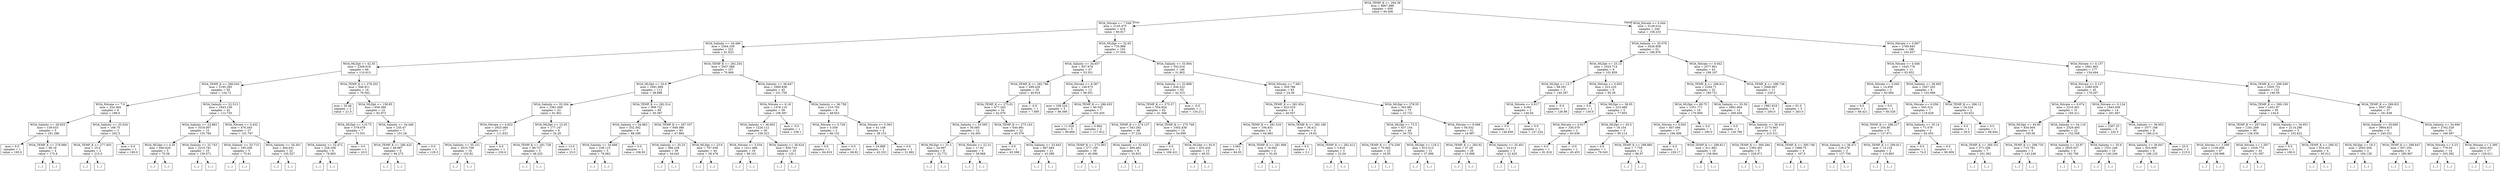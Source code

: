 digraph Tree {
node [shape=box] ;
0 [label="WOA_TEMP_K <= 294.36\nmse = 4667.988\nsamples = 656\nvalue = 95.406"] ;
1 [label="WOA_Nitrate <= 7.549\nmse = 2145.475\nsamples = 416\nvalue = 60.917"] ;
0 -> 1 [labeldistance=2.5, labelangle=45, headlabel="True"] ;
2 [label="WOA_Salinity <= 34.486\nmse = 2444.339\nsamples = 223\nvalue = 81.623"] ;
1 -> 2 ;
3 [label="WOA_MLDpt <= 42.55\nmse = 2309.918\nsamples = 66\nvalue = 110.613"] ;
2 -> 3 ;
4 [label="WOA_TEMP_K <= 280.043\nmse = 2195.285\nsamples = 50\nvalue = 124.72"] ;
3 -> 4 ;
5 [label="WOA_Nitrate <= 7.0\nmse = 254.364\nsamples = 8\nvalue = 189.0"] ;
4 -> 5 ;
6 [label="WOA_Salinity <= 28.925\nmse = 139.633\nsamples = 5\nvalue = 181.286"] ;
5 -> 6 ;
7 [label="mse = 0.0\nsamples = 1\nvalue = 195.0"] ;
6 -> 7 ;
8 [label="WOA_TEMP_K <= 278.889\nmse = 90.16\nsamples = 4\nvalue = 175.8"] ;
6 -> 8 ;
9 [label="(...)"] ;
8 -> 9 ;
12 [label="(...)"] ;
8 -> 12 ;
13 [label="WOA_Salinity <= 33.534\nmse = 168.75\nsamples = 3\nvalue = 202.5"] ;
5 -> 13 ;
14 [label="WOA_TEMP_K <= 277.403\nmse = 25.0\nsamples = 2\nvalue = 215.0"] ;
13 -> 14 ;
15 [label="(...)"] ;
14 -> 15 ;
16 [label="(...)"] ;
14 -> 16 ;
17 [label="mse = 0.0\nsamples = 1\nvalue = 190.0"] ;
13 -> 17 ;
18 [label="WOA_Salinity <= 32.513\nmse = 1643.159\nsamples = 42\nvalue = 112.735"] ;
4 -> 18 ;
19 [label="WOA_Salinity <= 23.883\nmse = 3316.007\nsamples = 15\nvalue = 135.784"] ;
18 -> 19 ;
20 [label="WOA_MLDpt <= 4.35\nmse = 640.626\nsamples = 5\nvalue = 70.58"] ;
19 -> 20 ;
21 [label="(...)"] ;
20 -> 21 ;
22 [label="(...)"] ;
20 -> 22 ;
29 [label="WOA_Salinity <= 31.743\nmse = 2210.781\nsamples = 10\nvalue = 159.071"] ;
19 -> 29 ;
30 [label="(...)"] ;
29 -> 30 ;
41 [label="(...)"] ;
29 -> 41 ;
48 [label="WOA_Nitrate <= 0.432\nmse = 476.345\nsamples = 27\nvalue = 101.787"] ;
18 -> 48 ;
49 [label="WOA_Salinity <= 33.715\nmse = 195.209\nsamples = 5\nvalue = 75.61"] ;
48 -> 49 ;
50 [label="(...)"] ;
49 -> 50 ;
57 [label="(...)"] ;
49 -> 57 ;
58 [label="WOA_Salinity <= 34.301\nmse = 404.631\nsamples = 22\nvalue = 105.527"] ;
48 -> 58 ;
59 [label="(...)"] ;
58 -> 59 ;
100 [label="(...)"] ;
58 -> 100 ;
101 [label="WOA_TEMP_K <= 278.202\nmse = 946.811\nsamples = 16\nvalue = 76.562"] ;
3 -> 101 ;
102 [label="mse = 20.48\nsamples = 2\nvalue = 21.0"] ;
101 -> 102 ;
103 [label="WOA_MLDpt <= 158.85\nmse = 656.386\nsamples = 14\nvalue = 82.973"] ;
101 -> 103 ;
104 [label="WOA_MLDpt <= 110.75\nmse = 579.078\nsamples = 7\nvalue = 71.531"] ;
103 -> 104 ;
105 [label="WOA_Salinity <= 32.472\nmse = 228.258\nsamples = 6\nvalue = 78.893"] ;
104 -> 105 ;
106 [label="(...)"] ;
105 -> 106 ;
107 [label="(...)"] ;
105 -> 107 ;
116 [label="mse = 0.0\nsamples = 1\nvalue = 20.0"] ;
104 -> 116 ;
117 [label="WOA_Salinity <= 34.446\nmse = 235.47\nsamples = 7\nvalue = 101.28"] ;
103 -> 117 ;
118 [label="WOA_TEMP_K <= 280.425\nmse = 48.987\nsamples = 6\nvalue = 94.275"] ;
117 -> 118 ;
119 [label="(...)"] ;
118 -> 119 ;
120 [label="(...)"] ;
118 -> 120 ;
127 [label="mse = 0.0\nsamples = 1\nvalue = 129.3"] ;
117 -> 127 ;
128 [label="WOA_TEMP_K <= 292.254\nmse = 2057.588\nsamples = 157\nvalue = 70.669"] ;
2 -> 128 ;
129 [label="WOA_MLDpt <= 20.6\nmse = 1691.869\nsamples = 112\nvalue = 58.888"] ;
128 -> 129 ;
130 [label="WOA_Salinity <= 35.204\nmse = 3361.008\nsamples = 23\nvalue = 91.801"] ;
129 -> 130 ;
131 [label="WOA_Nitrate <= 4.922\nmse = 2925.084\nsamples = 17\nvalue = 111.632"] ;
130 -> 131 ;
132 [label="WOA_Salinity <= 35.151\nmse = 2015.706\nsamples = 16\nvalue = 102.82"] ;
131 -> 132 ;
133 [label="(...)"] ;
132 -> 133 ;
158 [label="(...)"] ;
132 -> 158 ;
159 [label="mse = 0.0\nsamples = 1\nvalue = 230.6"] ;
131 -> 159 ;
160 [label="WOA_MLDpt <= 15.05\nmse = 177.147\nsamples = 6\nvalue = 34.29"] ;
130 -> 160 ;
161 [label="WOA_TEMP_K <= 291.728\nmse = 99.727\nsamples = 3\nvalue = 48.225"] ;
160 -> 161 ;
162 [label="(...)"] ;
161 -> 162 ;
165 [label="(...)"] ;
161 -> 165 ;
166 [label="mse = 13.0\nsamples = 3\nvalue = 25.0"] ;
160 -> 166 ;
167 [label="WOA_TEMP_K <= 282.514\nmse = 908.722\nsamples = 89\nvalue = 50.387"] ;
129 -> 167 ;
168 [label="WOA_Salinity <= 34.963\nmse = 332.302\nsamples = 6\nvalue = 88.299"] ;
167 -> 168 ;
169 [label="WOA_Salinity <= 34.688\nmse = 238.115\nsamples = 5\nvalue = 78.983"] ;
168 -> 169 ;
170 [label="(...)"] ;
169 -> 170 ;
175 [label="(...)"] ;
169 -> 175 ;
176 [label="mse = 0.0\nsamples = 1\nvalue = 106.93"] ;
168 -> 176 ;
177 [label="WOA_TEMP_K <= 287.337\nmse = 848.386\nsamples = 83\nvalue = 47.984"] ;
167 -> 177 ;
178 [label="WOA_Salinity <= 35.23\nmse = 589.239\nsamples = 39\nvalue = 34.445"] ;
177 -> 178 ;
179 [label="(...)"] ;
178 -> 179 ;
198 [label="(...)"] ;
178 -> 198 ;
225 [label="WOA_MLDpt <= 23.6\nmse = 797.038\nsamples = 44\nvalue = 58.478"] ;
177 -> 225 ;
226 [label="(...)"] ;
225 -> 226 ;
229 [label="(...)"] ;
225 -> 229 ;
300 [label="WOA_Salinity <= 36.647\nmse = 1689.838\nsamples = 45\nvalue = 101.759"] ;
128 -> 300 ;
301 [label="WOA_Nitrate <= 6.18\nmse = 1478.116\nsamples = 39\nvalue = 108.397"] ;
300 -> 301 ;
302 [label="WOA_Salinity <= 36.603\nmse = 1226.112\nsamples = 38\nvalue = 106.323"] ;
301 -> 302 ;
303 [label="WOA_Nitrate <= 3.334\nmse = 1411.466\nsamples = 18\nvalue = 89.101"] ;
302 -> 303 ;
304 [label="(...)"] ;
303 -> 304 ;
325 [label="(...)"] ;
303 -> 325 ;
332 [label="WOA_Salinity <= 36.624\nmse = 650.743\nsamples = 20\nvalue = 120.1"] ;
302 -> 332 ;
333 [label="(...)"] ;
332 -> 333 ;
348 [label="(...)"] ;
332 -> 348 ;
355 [label="mse = -0.0\nsamples = 1\nvalue = 239.1"] ;
301 -> 355 ;
356 [label="WOA_Salinity <= 36.758\nmse = 210.793\nsamples = 6\nvalue = 48.653"] ;
300 -> 356 ;
357 [label="WOA_Nitrate <= 0.728\nmse = 3.559\nsamples = 2\nvalue = 66.152"] ;
356 -> 357 ;
358 [label="mse = 0.0\nsamples = 1\nvalue = 64.818"] ;
357 -> 358 ;
359 [label="mse = 0.0\nsamples = 1\nvalue = 68.82"] ;
357 -> 359 ;
360 [label="WOA_Nitrate <= 0.363\nmse = 41.148\nsamples = 4\nvalue = 38.153"] ;
356 -> 360 ;
361 [label="mse = 24.889\nsamples = 3\nvalue = 42.333"] ;
360 -> 361 ;
362 [label="mse = 0.0\nsamples = 1\nvalue = 31.882"] ;
360 -> 362 ;
363 [label="WOA_MLDpt <= 32.65\nmse = 735.888\nsamples = 193\nvalue = 37.034"] ;
1 -> 363 ;
364 [label="WOA_Salinity <= 34.657\nmse = 957.679\nsamples = 47\nvalue = 53.351"] ;
363 -> 364 ;
365 [label="WOA_TEMP_K <= 282.786\nmse = 499.426\nsamples = 35\nvalue = 40.918"] ;
364 -> 365 ;
366 [label="WOA_TEMP_K <= 273.01\nmse = 477.343\nsamples = 34\nvalue = 42.076"] ;
365 -> 366 ;
367 [label="WOA_Salinity <= 33.595\nmse = 30.083\nsamples = 12\nvalue = 34.493"] ;
366 -> 367 ;
368 [label="WOA_MLDpt <= 31.5\nmse = 24.097\nsamples = 8\nvalue = 32.772"] ;
367 -> 368 ;
369 [label="(...)"] ;
368 -> 369 ;
372 [label="(...)"] ;
368 -> 372 ;
375 [label="WOA_Nitrate <= 22.31\nmse = 17.92\nsamples = 4\nvalue = 38.968"] ;
367 -> 375 ;
376 [label="(...)"] ;
375 -> 376 ;
377 [label="(...)"] ;
375 -> 377 ;
382 [label="WOA_TEMP_K <= 273.143\nmse = 644.981\nsamples = 22\nvalue = 45.576"] ;
366 -> 382 ;
383 [label="mse = 0.0\nsamples = 1\nvalue = 65.588"] ;
382 -> 383 ;
384 [label="WOA_Salinity <= 33.443\nmse = 667.694\nsamples = 21\nvalue = 43.289"] ;
382 -> 384 ;
385 [label="(...)"] ;
384 -> 385 ;
388 [label="(...)"] ;
384 -> 388 ;
401 [label="mse = -0.0\nsamples = 1\nvalue = 7.895"] ;
365 -> 401 ;
402 [label="WOA_Nitrate <= 8.387\nmse = 149.673\nsamples = 12\nvalue = 96.501"] ;
364 -> 402 ;
403 [label="mse = 109.224\nsamples = 5\nvalue = 86.566"] ;
402 -> 403 ;
404 [label="WOA_TEMP_K <= 286.635\nmse = 60.545\nsamples = 7\nvalue = 103.455"] ;
402 -> 404 ;
405 [label="mse = 11.028\nsamples = 5\nvalue = 99.866"] ;
404 -> 405 ;
406 [label="mse = 0.964\nsamples = 2\nvalue = 117.812"] ;
404 -> 406 ;
407 [label="WOA_Salinity <= 33.904\nmse = 552.016\nsamples = 146\nvalue = 31.802"] ;
363 -> 407 ;
408 [label="WOA_Salinity <= 33.899\nmse = 636.222\nsamples = 63\nvalue = 42.315"] ;
407 -> 408 ;
409 [label="WOA_TEMP_K <= 275.57\nmse = 554.824\nsamples = 62\nvalue = 41.368"] ;
408 -> 409 ;
410 [label="WOA_TEMP_K <= 274.137\nmse = 343.292\nsamples = 48\nvalue = 37.224"] ;
409 -> 410 ;
411 [label="WOA_TEMP_K <= 273.563\nmse = 277.159\nsamples = 39\nvalue = 40.086"] ;
410 -> 411 ;
412 [label="(...)"] ;
411 -> 412 ;
459 [label="(...)"] ;
411 -> 459 ;
464 [label="WOA_Salinity <= 33.823\nmse = 406.462\nsamples = 9\nvalue = 20.833"] ;
410 -> 464 ;
465 [label="(...)"] ;
464 -> 465 ;
470 [label="(...)"] ;
464 -> 470 ;
479 [label="WOA_TEMP_K <= 275.749\nmse = 1002.438\nsamples = 14\nvalue = 54.699"] ;
409 -> 479 ;
480 [label="mse = 0.0\nsamples = 1\nvalue = 168.421"] ;
479 -> 480 ;
481 [label="WOA_MLDpt <= 83.6\nmse = 433.434\nsamples = 13\nvalue = 49.53"] ;
479 -> 481 ;
482 [label="(...)"] ;
481 -> 482 ;
495 [label="(...)"] ;
481 -> 495 ;
506 [label="mse = -0.0\nsamples = 1\nvalue = 134.211"] ;
408 -> 506 ;
507 [label="WOA_Nitrate <= 7.681\nmse = 359.786\nsamples = 83\nvalue = 24.39"] ;
407 -> 507 ;
508 [label="WOA_TEMP_K <= 281.954\nmse = 622.019\nsamples = 8\nvalue = 40.557"] ;
507 -> 508 ;
509 [label="WOA_TEMP_K <= 281.516\nmse = 194.831\nsamples = 4\nvalue = 64.983"] ;
508 -> 509 ;
510 [label="mse = 3.063\nsamples = 2\nvalue = 84.05"] ;
509 -> 510 ;
511 [label="WOA_TEMP_K <= 281.908\nmse = 18.062\nsamples = 2\nvalue = 55.45"] ;
509 -> 511 ;
512 [label="(...)"] ;
511 -> 512 ;
513 [label="(...)"] ;
511 -> 513 ;
514 [label="WOA_TEMP_K <= 282.186\nmse = 38.411\nsamples = 4\nvalue = 19.62"] ;
508 -> 514 ;
515 [label="mse = 0.0\nsamples = 1\nvalue = 5.1"] ;
514 -> 515 ;
516 [label="WOA_TEMP_K <= 282.412\nmse = 3.818\nsamples = 3\nvalue = 22.04"] ;
514 -> 516 ;
517 [label="(...)"] ;
516 -> 517 ;
518 [label="(...)"] ;
516 -> 518 ;
521 [label="WOA_MLDpt <= 278.55\nmse = 302.981\nsamples = 75\nvalue = 22.722"] ;
507 -> 521 ;
522 [label="WOA_MLDpt <= 73.5\nmse = 437.154\nsamples = 44\nvalue = 26.752"] ;
521 -> 522 ;
523 [label="WOA_TEMP_K <= 274.258\nmse = 70.662\nsamples = 23\nvalue = 16.95"] ;
522 -> 523 ;
524 [label="(...)"] ;
523 -> 524 ;
529 [label="(...)"] ;
523 -> 529 ;
564 [label="WOA_MLDpt <= 118.2\nmse = 615.513\nsamples = 21\nvalue = 37.099"] ;
522 -> 564 ;
565 [label="(...)"] ;
564 -> 565 ;
584 [label="(...)"] ;
564 -> 584 ;
603 [label="WOA_Nitrate <= 9.068\nmse = 56.032\nsamples = 31\nvalue = 16.987"] ;
521 -> 603 ;
604 [label="WOA_TEMP_K <= 283.62\nmse = 57.28\nsamples = 28\nvalue = 15.998"] ;
603 -> 604 ;
605 [label="(...)"] ;
604 -> 605 ;
616 [label="(...)"] ;
604 -> 616 ;
621 [label="WOA_Salinity <= 35.401\nmse = 14.214\nsamples = 3\nvalue = 22.425"] ;
603 -> 621 ;
622 [label="(...)"] ;
621 -> 622 ;
623 [label="(...)"] ;
621 -> 623 ;
624 [label="WOA_Nitrate <= 0.044\nmse = 3149.014\nsamples = 240\nvalue = 158.233"] ;
0 -> 624 [labeldistance=2.5, labelangle=-45, headlabel="False"] ;
625 [label="WOA_Salinity <= 35.076\nmse = 3428.858\nsamples = 52\nvalue = 186.876"] ;
624 -> 625 ;
626 [label="WOA_MLDpt <= 25.15\nmse = 1025.714\nsamples = 9\nvalue = 101.859"] ;
625 -> 626 ;
627 [label="WOA_MLDpt <= 13.7\nmse = 88.591\nsamples = 3\nvalue = 140.287"] ;
626 -> 627 ;
628 [label="WOA_Nitrate <= 0.017\nmse = 0.081\nsamples = 2\nvalue = 146.94"] ;
627 -> 628 ;
629 [label="mse = 0.0\nsamples = 1\nvalue = 146.656"] ;
628 -> 629 ;
630 [label="mse = 0.0\nsamples = 1\nvalue = 147.224"] ;
628 -> 630 ;
631 [label="mse = -0.0\nsamples = 1\nvalue = 126.98"] ;
627 -> 631 ;
632 [label="WOA_Nitrate <= 0.005\nmse = 523.225\nsamples = 6\nvalue = 85.39"] ;
626 -> 632 ;
633 [label="mse = 0.0\nsamples = 1\nvalue = 130.0"] ;
632 -> 633 ;
634 [label="WOA_MLDpt <= 38.05\nmse = 223.468\nsamples = 5\nvalue = 77.955"] ;
632 -> 634 ;
635 [label="WOA_Nitrate <= 0.017\nmse = 330.579\nsamples = 2\nvalue = 63.636"] ;
634 -> 635 ;
636 [label="mse = 0.0\nsamples = 1\nvalue = 81.818"] ;
635 -> 636 ;
637 [label="mse = -0.0\nsamples = 1\nvalue = 45.455"] ;
635 -> 637 ;
638 [label="WOA_MLDpt <= 45.0\nmse = 16.154\nsamples = 3\nvalue = 85.114"] ;
634 -> 638 ;
639 [label="mse = 0.0\nsamples = 1\nvalue = 79.545"] ;
638 -> 639 ;
640 [label="WOA_TEMP_K <= 298.885\nmse = 7.759\nsamples = 2\nvalue = 86.97"] ;
638 -> 640 ;
641 [label="(...)"] ;
640 -> 641 ;
642 [label="(...)"] ;
640 -> 642 ;
643 [label="WOA_Nitrate <= 0.042\nmse = 2577.801\nsamples = 43\nvalue = 199.197"] ;
625 -> 643 ;
644 [label="WOA_TEMP_K <= 299.611\nmse = 2204.71\nsamples = 32\nvalue = 185.721"] ;
643 -> 644 ;
645 [label="WOA_MLDpt <= 69.75\nmse = 1351.771\nsamples = 18\nvalue = 170.909"] ;
644 -> 645 ;
646 [label="WOA_Nitrate <= 0.002\nmse = 857.094\nsamples = 17\nvalue = 166.498"] ;
645 -> 646 ;
647 [label="mse = 0.0\nsamples = 1\nvalue = 229.17"] ;
646 -> 647 ;
648 [label="WOA_TEMP_K <= 298.811\nmse = 411.882\nsamples = 16\nvalue = 158.664"] ;
646 -> 648 ;
649 [label="(...)"] ;
648 -> 649 ;
666 [label="(...)"] ;
648 -> 666 ;
669 [label="mse = 0.0\nsamples = 1\nvalue = 290.0"] ;
645 -> 669 ;
670 [label="WOA_Salinity <= 35.59\nmse = 2661.604\nsamples = 14\nvalue = 206.459"] ;
644 -> 670 ;
671 [label="mse = 0.0\nsamples = 1\nvalue = 126.786"] ;
670 -> 671 ;
672 [label="WOA_Salinity <= 36.416\nmse = 2173.663\nsamples = 13\nvalue = 215.311"] ;
670 -> 672 ;
673 [label="WOA_TEMP_K <= 300.284\nmse = 1392.491\nsamples = 9\nvalue = 228.971"] ;
672 -> 673 ;
674 [label="(...)"] ;
673 -> 674 ;
675 [label="(...)"] ;
673 -> 675 ;
680 [label="WOA_TEMP_K <= 300.749\nmse = 1968.75\nsamples = 4\nvalue = 167.5"] ;
672 -> 680 ;
681 [label="(...)"] ;
680 -> 681 ;
682 [label="(...)"] ;
680 -> 682 ;
683 [label="WOA_TEMP_K <= 298.726\nmse = 2066.667\nsamples = 11\nvalue = 230.0"] ;
643 -> 683 ;
684 [label="mse = 1981.818\nsamples = 6\nvalue = 200.0"] ;
683 -> 684 ;
685 [label="mse = 81.0\nsamples = 5\nvalue = 263.0"] ;
683 -> 685 ;
686 [label="WOA_Nitrate <= 0.067\nmse = 2789.845\nsamples = 188\nvalue = 150.457"] ;
624 -> 686 ;
687 [label="WOA_Nitrate <= 0.046\nmse = 1045.776\nsamples = 11\nvalue = 92.652"] ;
686 -> 687 ;
688 [label="WOA_Nitrate <= 0.045\nmse = 14.958\nsamples = 2\nvalue = 63.684"] ;
687 -> 688 ;
689 [label="mse = 0.0\nsamples = 1\nvalue = 68.421"] ;
688 -> 689 ;
690 [label="mse = 0.0\nsamples = 1\nvalue = 60.526"] ;
688 -> 690 ;
691 [label="WOA_Salinity <= 36.693\nmse = 1007.202\nsamples = 9\nvalue = 102.998"] ;
687 -> 691 ;
692 [label="WOA_Nitrate <= 0.058\nmse = 545.314\nsamples = 7\nvalue = 118.628"] ;
691 -> 692 ;
693 [label="WOA_TEMP_K <= 298.217\nmse = 254.86\nsamples = 5\nvalue = 127.671"] ;
692 -> 693 ;
694 [label="WOA_Salinity <= 36.471\nmse = 129.278\nsamples = 3\nvalue = 137.756"] ;
693 -> 694 ;
695 [label="(...)"] ;
694 -> 695 ;
698 [label="(...)"] ;
694 -> 698 ;
699 [label="WOA_TEMP_K <= 299.911\nmse = 12.134\nsamples = 2\nvalue = 110.863"] ;
693 -> 699 ;
700 [label="(...)"] ;
699 -> 700 ;
701 [label="(...)"] ;
699 -> 701 ;
702 [label="WOA_Salinity <= 35.14\nmse = 71.479\nsamples = 2\nvalue = 82.455"] ;
692 -> 702 ;
703 [label="mse = 0.0\nsamples = 1\nvalue = 74.0"] ;
702 -> 703 ;
704 [label="mse = 0.0\nsamples = 1\nvalue = 90.909"] ;
702 -> 704 ;
705 [label="WOA_TEMP_K <= 296.12\nmse = 24.224\nsamples = 2\nvalue = 63.922"] ;
691 -> 705 ;
706 [label="mse = 0.0\nsamples = 1\nvalue = 59.0"] ;
705 -> 706 ;
707 [label="mse = 0.0\nsamples = 1\nvalue = 68.844"] ;
705 -> 707 ;
708 [label="WOA_Nitrate <= 0.137\nmse = 2661.965\nsamples = 177\nvalue = 154.494"] ;
686 -> 708 ;
709 [label="WOA_Nitrate <= 0.127\nmse = 2380.939\nsamples = 45\nvalue = 178.207"] ;
708 -> 709 ;
710 [label="WOA_Nitrate <= 0.074\nmse = 2210.401\nsamples = 31\nvalue = 165.411"] ;
709 -> 710 ;
711 [label="WOA_MLDpt <= 44.95\nmse = 834.004\nsamples = 9\nvalue = 193.06"] ;
710 -> 711 ;
712 [label="WOA_TEMP_K <= 300.331\nmse = 371.208\nsamples = 7\nvalue = 201.362"] ;
711 -> 712 ;
713 [label="(...)"] ;
712 -> 713 ;
716 [label="(...)"] ;
712 -> 716 ;
719 [label="WOA_TEMP_K <= 298.735\nmse = 715.781\nsamples = 2\nvalue = 143.246"] ;
711 -> 719 ;
720 [label="(...)"] ;
719 -> 720 ;
721 [label="(...)"] ;
719 -> 721 ;
722 [label="WOA_Salinity <= 34.116\nmse = 2329.493\nsamples = 22\nvalue = 152.508"] ;
710 -> 722 ;
723 [label="WOA_Salinity <= 33.87\nmse = 2835.037\nsamples = 6\nvalue = 192.798"] ;
722 -> 723 ;
724 [label="(...)"] ;
723 -> 724 ;
725 [label="(...)"] ;
723 -> 725 ;
728 [label="WOA_Salinity <= 35.6\nmse = 1531.248\nsamples = 16\nvalue = 140.246"] ;
722 -> 728 ;
729 [label="(...)"] ;
728 -> 729 ;
744 [label="(...)"] ;
728 -> 744 ;
755 [label="WOA_Nitrate <= 0.134\nmse = 1843.056\nsamples = 14\nvalue = 201.667"] ;
709 -> 755 ;
756 [label="mse = 2307.25\nsamples = 6\nvalue = 220.5"] ;
755 -> 756 ;
757 [label="WOA_Salinity <= 36.653\nmse = 1077.168\nsamples = 8\nvalue = 188.214"] ;
755 -> 757 ;
758 [label="WOA_Salinity <= 36.647\nmse = 924.609\nsamples = 6\nvalue = 168.125"] ;
757 -> 758 ;
759 [label="(...)"] ;
758 -> 759 ;
762 [label="(...)"] ;
758 -> 762 ;
763 [label="mse = 25.0\nsamples = 2\nvalue = 215.0"] ;
757 -> 763 ;
764 [label="WOA_TEMP_K <= 299.549\nmse = 2505.731\nsamples = 132\nvalue = 146.59"] ;
708 -> 764 ;
765 [label="WOA_TEMP_K <= 299.159\nmse = 1451.97\nsamples = 95\nvalue = 134.6"] ;
764 -> 765 ;
766 [label="WOA_TEMP_K <= 297.044\nmse = 1241.269\nsamples = 90\nvalue = 138.339"] ;
765 -> 766 ;
767 [label="WOA_Nitrate <= 3.599\nmse = 1156.856\nsamples = 47\nvalue = 126.998"] ;
766 -> 767 ;
768 [label="(...)"] ;
767 -> 768 ;
845 [label="(...)"] ;
767 -> 845 ;
846 [label="WOA_Nitrate <= 1.597\nmse = 1028.773\nsamples = 43\nvalue = 151.097"] ;
766 -> 846 ;
847 [label="(...)"] ;
846 -> 847 ;
914 [label="(...)"] ;
846 -> 914 ;
917 [label="WOA_Salinity <= 34.951\nmse = 2114.286\nsamples = 5\nvalue = 102.822"] ;
765 -> 917 ;
918 [label="mse = 0.0\nsamples = 1\nvalue = 180.0"] ;
917 -> 918 ;
919 [label="WOA_TEMP_K <= 299.32\nmse = 910.431\nsamples = 4\nvalue = 85.012"] ;
917 -> 919 ;
920 [label="(...)"] ;
919 -> 920 ;
921 [label="(...)"] ;
919 -> 921 ;
926 [label="WOA_TEMP_K <= 299.831\nmse = 3937.381\nsamples = 37\nvalue = 181.638"] ;
764 -> 926 ;
927 [label="WOA_Salinity <= 35.609\nmse = 3864.815\nsamples = 6\nvalue = 245.231"] ;
926 -> 927 ;
928 [label="WOA_MLDpt <= 18.3\nmse = 2003.504\nsamples = 2\nvalue = 184.128"] ;
927 -> 928 ;
929 [label="(...)"] ;
928 -> 929 ;
930 [label="(...)"] ;
928 -> 930 ;
931 [label="WOA_TEMP_K <= 299.647\nmse = 957.202\nsamples = 4\nvalue = 285.967"] ;
927 -> 931 ;
932 [label="(...)"] ;
931 -> 932 ;
933 [label="(...)"] ;
931 -> 933 ;
936 [label="WOA_Salinity <= 34.606\nmse = 2762.529\nsamples = 31\nvalue = 166.497"] ;
926 -> 936 ;
937 [label="WOA_Nitrate <= 0.23\nmse = 779.03\nsamples = 14\nvalue = 203.382"] ;
936 -> 937 ;
938 [label="(...)"] ;
937 -> 938 ;
947 [label="(...)"] ;
937 -> 947 ;
962 [label="WOA_Nitrate <= 2.395\nmse = 2024.931\nsamples = 17\nvalue = 129.611"] ;
936 -> 962 ;
963 [label="(...)"] ;
962 -> 963 ;
990 [label="(...)"] ;
962 -> 990 ;
}